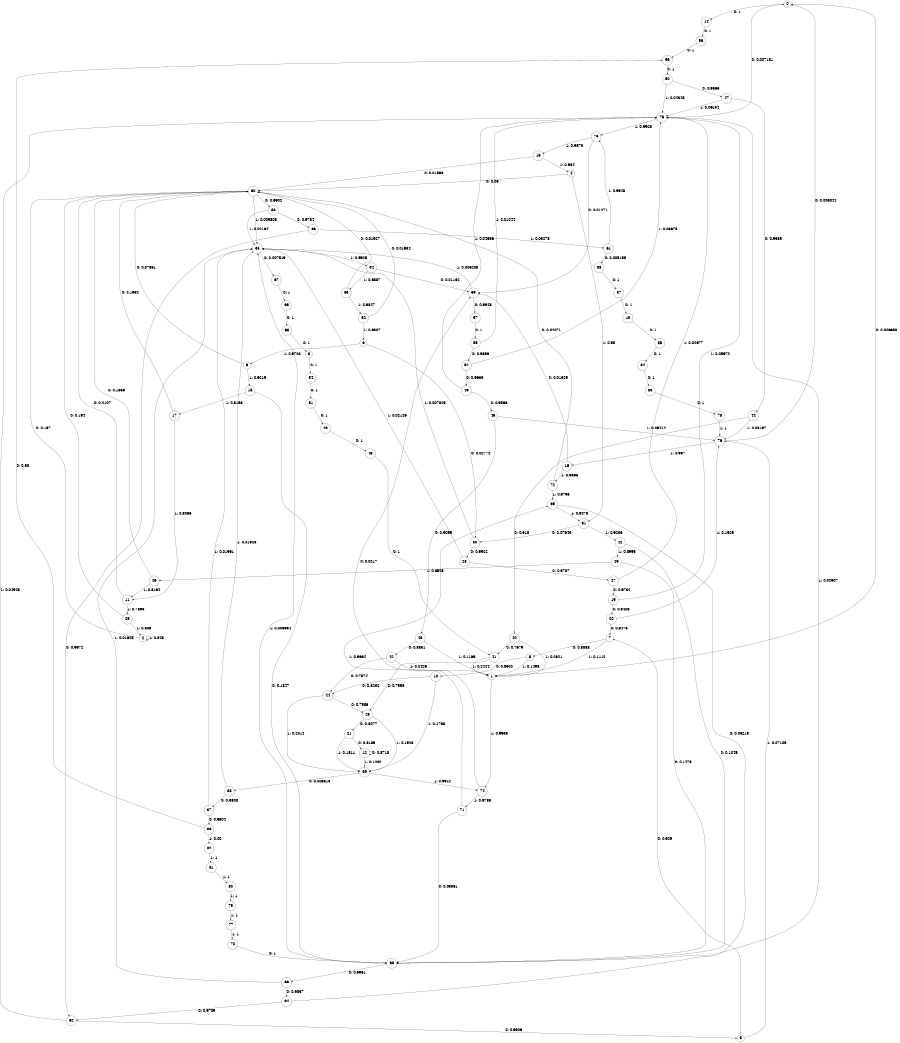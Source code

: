 digraph "ch1_both_L13" {
size = "6,8.5";
ratio = "fill";
node [shape = circle];
node [fontsize = 24];
edge [fontsize = 24];
0 -> 14 [label = "0: 1        "];
1 -> 0 [label = "0: 0.006658  "];
1 -> 74 [label = "1: 0.9933   "];
2 -> 60 [label = "0: 0.157    "];
2 -> 2 [label = "1: 0.843    "];
3 -> 54 [label = "0: 1        "];
4 -> 60 [label = "0: 0.05     "];
4 -> 31 [label = "1: 0.95     "];
5 -> 7 [label = "0: 0.929    "];
5 -> 76 [label = "1: 0.07105  "];
6 -> 30 [label = "0: 0.02772  "];
6 -> 9 [label = "1: 0.9723   "];
7 -> 8 [label = "0: 0.8888   "];
7 -> 1 [label = "1: 0.1112   "];
8 -> 10 [label = "0: 0.8502   "];
8 -> 1 [label = "1: 0.1498   "];
9 -> 60 [label = "0: 0.07851  "];
9 -> 18 [label = "1: 0.9215   "];
10 -> 24 [label = "0: 0.8232   "];
10 -> 39 [label = "1: 0.1768   "];
11 -> 60 [label = "0: 0.2107   "];
11 -> 25 [label = "1: 0.7893   "];
12 -> 12 [label = "0: 0.8718   "];
12 -> 39 [label = "1: 0.1282   "];
13 -> 85 [label = "0: 1        "];
14 -> 56 [label = "0: 1        "];
15 -> 60 [label = "0: 0.01598  "];
15 -> 4 [label = "1: 0.984    "];
16 -> 59 [label = "0: 0.01325  "];
16 -> 72 [label = "1: 0.9868   "];
17 -> 60 [label = "0: 0.1934   "];
17 -> 11 [label = "1: 0.8066   "];
18 -> 68 [label = "0: 0.1847   "];
18 -> 17 [label = "1: 0.8153   "];
19 -> 20 [label = "0: 0.9403   "];
19 -> 75 [label = "1: 0.05972  "];
20 -> 7 [label = "0: 0.8475   "];
20 -> 76 [label = "1: 0.1525   "];
21 -> 12 [label = "0: 0.8189   "];
21 -> 39 [label = "1: 0.1811   "];
22 -> 68 [label = "0: 0.1045   "];
22 -> 29 [label = "1: 0.8955   "];
23 -> 21 [label = "0: 0.8077   "];
23 -> 39 [label = "1: 0.1923   "];
24 -> 23 [label = "0: 0.7986   "];
24 -> 39 [label = "1: 0.2014   "];
25 -> 60 [label = "0: 0.194    "];
25 -> 2 [label = "1: 0.806    "];
26 -> 60 [label = "0: 0.1836   "];
26 -> 11 [label = "1: 0.8164   "];
27 -> 19 [label = "0: 0.9732   "];
27 -> 75 [label = "1: 0.02677  "];
28 -> 27 [label = "0: 0.9787   "];
28 -> 35 [label = "1: 0.02126  "];
29 -> 68 [label = "0: 0.1475   "];
29 -> 26 [label = "1: 0.8525   "];
30 -> 28 [label = "0: 0.9922   "];
30 -> 35 [label = "1: 0.007825  "];
31 -> 30 [label = "0: 0.07643  "];
31 -> 22 [label = "1: 0.9236   "];
32 -> 60 [label = "0: 0.01934  "];
32 -> 6 [label = "1: 0.9807   "];
33 -> 60 [label = "0: 0.01527  "];
33 -> 32 [label = "1: 0.9847   "];
34 -> 59 [label = "0: 0.01132  "];
34 -> 33 [label = "1: 0.9887   "];
35 -> 67 [label = "0: 0.007519  "];
35 -> 34 [label = "1: 0.9925   "];
36 -> 53 [label = "0: 0.98     "];
36 -> 82 [label = "1: 0.02     "];
37 -> 36 [label = "0: 0.9804   "];
37 -> 35 [label = "1: 0.01961  "];
38 -> 37 [label = "0: 0.9808   "];
38 -> 35 [label = "1: 0.01923  "];
39 -> 38 [label = "0: 0.008813  "];
39 -> 74 [label = "1: 0.9912   "];
40 -> 41 [label = "0: 0.7679   "];
40 -> 1 [label = "1: 0.2321   "];
41 -> 23 [label = "0: 0.7556   "];
41 -> 1 [label = "1: 0.2444   "];
42 -> 24 [label = "0: 0.7574   "];
42 -> 1 [label = "1: 0.2426   "];
43 -> 42 [label = "0: 0.8831   "];
43 -> 1 [label = "1: 0.1169   "];
44 -> 40 [label = "0: 0.918    "];
44 -> 76 [label = "1: 0.08197  "];
45 -> 41 [label = "0: 1        "];
46 -> 43 [label = "0: 0.9059   "];
46 -> 76 [label = "1: 0.09412  "];
47 -> 44 [label = "0: 0.9385   "];
47 -> 75 [label = "1: 0.06154  "];
48 -> 45 [label = "0: 1        "];
49 -> 46 [label = "0: 0.9566   "];
49 -> 75 [label = "1: 0.04336  "];
50 -> 47 [label = "0: 0.9565   "];
50 -> 75 [label = "1: 0.04348  "];
51 -> 48 [label = "0: 1        "];
52 -> 49 [label = "0: 0.9633   "];
52 -> 75 [label = "1: 0.03675  "];
53 -> 50 [label = "0: 1        "];
54 -> 51 [label = "0: 1        "];
55 -> 52 [label = "0: 0.9896   "];
55 -> 75 [label = "1: 0.01044  "];
56 -> 53 [label = "0: 1        "];
57 -> 55 [label = "0: 1        "];
58 -> 86 [label = "0: 0.9784   "];
58 -> 35 [label = "1: 0.02164  "];
59 -> 57 [label = "0: 0.9948   "];
59 -> 35 [label = "1: 0.005208  "];
60 -> 58 [label = "0: 0.9902   "];
60 -> 35 [label = "1: 0.009808  "];
61 -> 88 [label = "0: 0.005155  "];
61 -> 73 [label = "1: 0.9948   "];
62 -> 5 [label = "0: 0.9506   "];
62 -> 75 [label = "1: 0.04943  "];
63 -> 3 [label = "0: 1        "];
64 -> 62 [label = "0: 0.9709   "];
64 -> 75 [label = "1: 0.02907  "];
65 -> 63 [label = "0: 1        "];
66 -> 64 [label = "0: 0.9837   "];
66 -> 35 [label = "1: 0.01625  "];
67 -> 65 [label = "0: 1        "];
68 -> 66 [label = "0: 0.9961   "];
68 -> 35 [label = "1: 0.003934  "];
69 -> 68 [label = "0: 0.05218  "];
69 -> 31 [label = "1: 0.9478   "];
70 -> 68 [label = "0: 1        "];
71 -> 68 [label = "0: 0.03361  "];
71 -> 69 [label = "1: 0.9664   "];
72 -> 60 [label = "0: 0.02071  "];
72 -> 69 [label = "1: 0.9793   "];
73 -> 59 [label = "0: 0.01271  "];
73 -> 15 [label = "1: 0.9873   "];
74 -> 59 [label = "0: 0.0217   "];
74 -> 71 [label = "1: 0.9783   "];
75 -> 0 [label = "0: 0.007181  "];
75 -> 73 [label = "1: 0.9928   "];
76 -> 0 [label = "0: 0.003044  "];
76 -> 16 [label = "1: 0.997    "];
77 -> 70 [label = "1: 1        "];
78 -> 76 [label = "1: 1        "];
79 -> 77 [label = "1: 1        "];
80 -> 79 [label = "1: 1        "];
81 -> 80 [label = "1: 1        "];
82 -> 81 [label = "1: 1        "];
83 -> 78 [label = "0: 1        "];
84 -> 83 [label = "0: 1        "];
85 -> 84 [label = "0: 1        "];
86 -> 62 [label = "0: 0.9672   "];
86 -> 61 [label = "1: 0.03278  "];
87 -> 13 [label = "0: 1        "];
88 -> 87 [label = "0: 1        "];
}